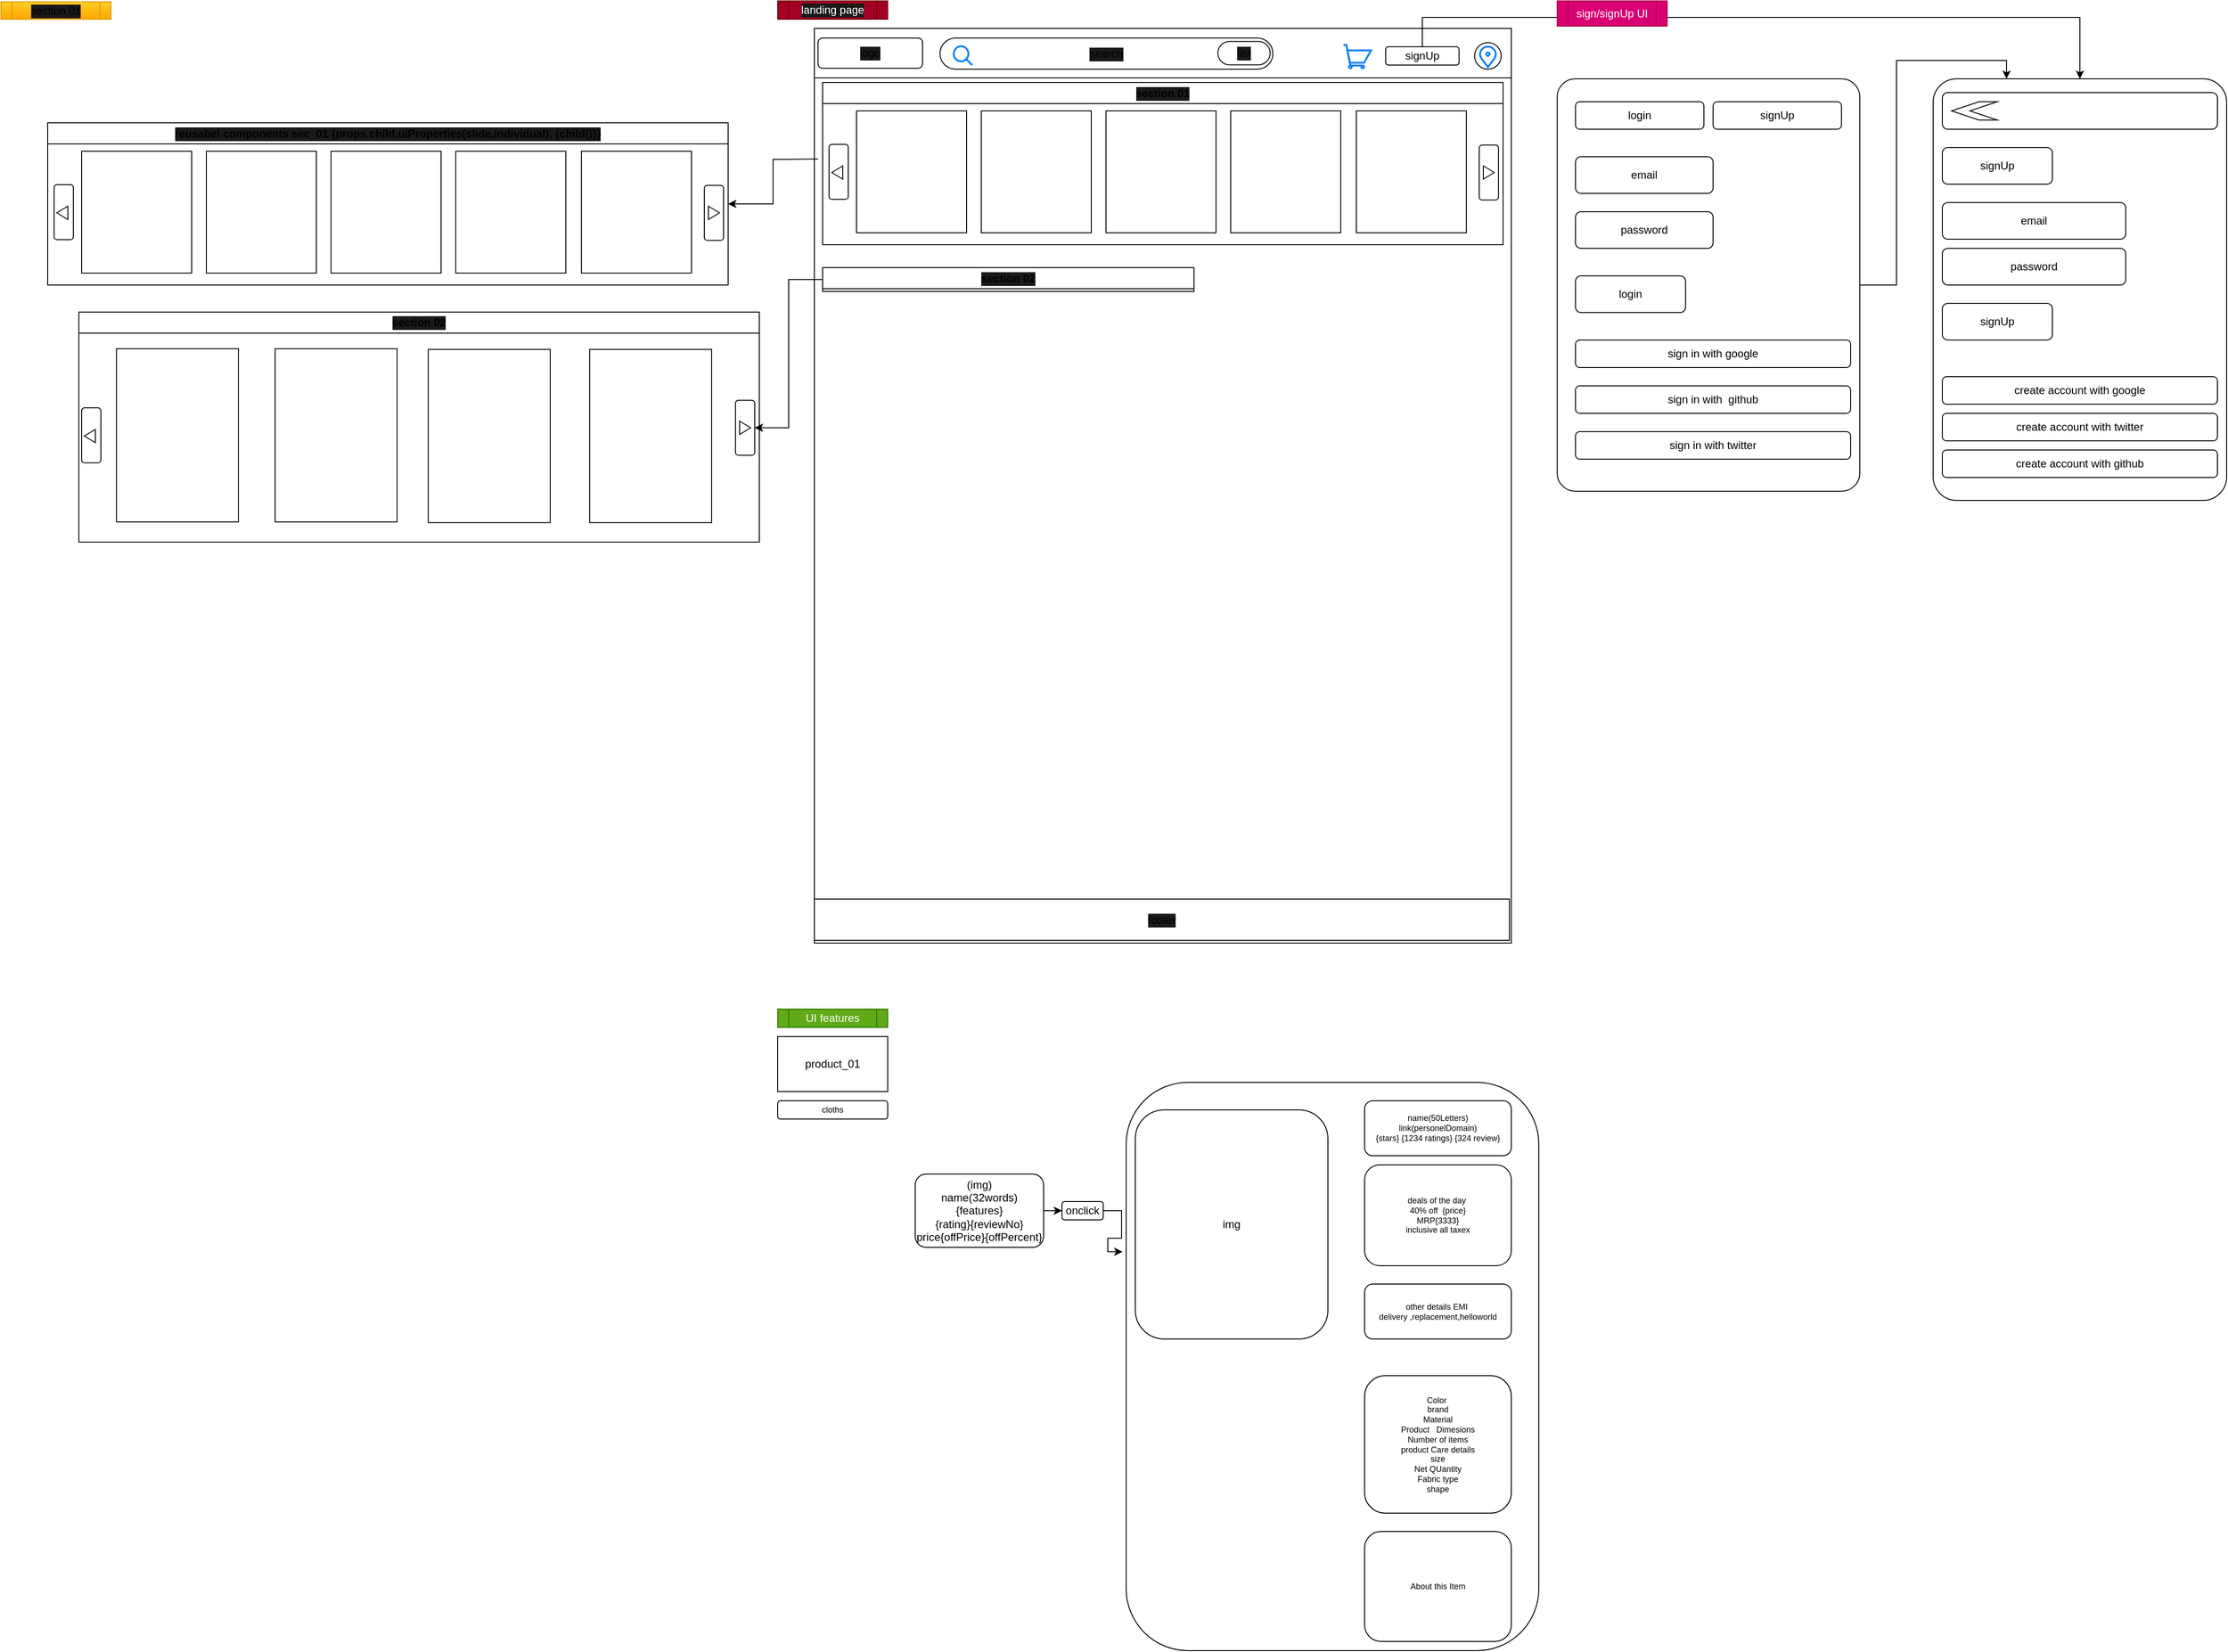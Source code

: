 <mxfile version="20.8.0" type="github">
  <diagram id="0Up1hGtttjpqdvLqP0wH" name="Page-1">
    <mxGraphModel dx="1688" dy="1538" grid="0" gridSize="10" guides="1" tooltips="1" connect="1" arrows="1" fold="1" page="1" pageScale="1" pageWidth="850" pageHeight="1100" math="0" shadow="0">
      <root>
        <mxCell id="0" />
        <mxCell id="1" parent="0" />
        <mxCell id="1N2BxEW2o6z4Im9ej5pz-1" value="product_01" style="rounded=0;whiteSpace=wrap;html=1;" parent="1" vertex="1">
          <mxGeometry y="30" width="120" height="60" as="geometry" />
        </mxCell>
        <mxCell id="1N2BxEW2o6z4Im9ej5pz-22" style="edgeStyle=orthogonalEdgeStyle;rounded=0;orthogonalLoop=1;jettySize=auto;html=1;entryX=0;entryY=0.5;entryDx=0;entryDy=0;" parent="1" source="1N2BxEW2o6z4Im9ej5pz-4" target="1N2BxEW2o6z4Im9ej5pz-17" edge="1">
          <mxGeometry relative="1" as="geometry" />
        </mxCell>
        <mxCell id="1N2BxEW2o6z4Im9ej5pz-4" value="(img)&lt;br&gt;name(32words)&lt;br&gt;{features}&lt;br&gt;{rating}{reviewNo}&lt;br&gt;price{offPrice}{offPercent}&lt;br&gt;" style="rounded=1;whiteSpace=wrap;html=1;" parent="1" vertex="1">
          <mxGeometry x="150" y="180" width="140" height="80" as="geometry" />
        </mxCell>
        <mxCell id="1N2BxEW2o6z4Im9ej5pz-16" value="UI features" style="shape=process;whiteSpace=wrap;html=1;backgroundOutline=1;fillColor=#60a917;fontColor=#ffffff;strokeColor=#2D7600;" parent="1" vertex="1">
          <mxGeometry width="120" height="20" as="geometry" />
        </mxCell>
        <mxCell id="1N2BxEW2o6z4Im9ej5pz-35" style="edgeStyle=orthogonalEdgeStyle;rounded=0;orthogonalLoop=1;jettySize=auto;html=1;exitX=1;exitY=0.5;exitDx=0;exitDy=0;entryX=-0.009;entryY=0.298;entryDx=0;entryDy=0;entryPerimeter=0;fontSize=9;" parent="1" source="1N2BxEW2o6z4Im9ej5pz-17" target="1N2BxEW2o6z4Im9ej5pz-23" edge="1">
          <mxGeometry relative="1" as="geometry" />
        </mxCell>
        <mxCell id="1N2BxEW2o6z4Im9ej5pz-17" value="onclick" style="rounded=1;whiteSpace=wrap;html=1;" parent="1" vertex="1">
          <mxGeometry x="310" y="210" width="45" height="20" as="geometry" />
        </mxCell>
        <mxCell id="1N2BxEW2o6z4Im9ej5pz-23" value="" style="rounded=1;whiteSpace=wrap;html=1;" parent="1" vertex="1">
          <mxGeometry x="380" y="80" width="450" height="620" as="geometry" />
        </mxCell>
        <mxCell id="1N2BxEW2o6z4Im9ej5pz-26" value="img" style="rounded=1;whiteSpace=wrap;html=1;" parent="1" vertex="1">
          <mxGeometry x="390" y="110" width="210" height="250" as="geometry" />
        </mxCell>
        <mxCell id="1N2BxEW2o6z4Im9ej5pz-28" value="name(50Letters)&lt;br&gt;link(personelDomain)&lt;br&gt;{stars} {1234 ratings} {324 review}" style="rounded=1;whiteSpace=wrap;html=1;fontSize=9;" parent="1" vertex="1">
          <mxGeometry x="640" y="100" width="160" height="60" as="geometry" />
        </mxCell>
        <mxCell id="1N2BxEW2o6z4Im9ej5pz-29" value="deals of the day&amp;nbsp;&lt;br&gt;40% off&amp;nbsp; {price}&lt;br&gt;MRP{3333}&lt;br&gt;inclusive all taxex&lt;br&gt;" style="rounded=1;whiteSpace=wrap;html=1;fontSize=9;" parent="1" vertex="1">
          <mxGeometry x="640" y="170" width="160" height="110" as="geometry" />
        </mxCell>
        <mxCell id="1N2BxEW2o6z4Im9ej5pz-31" value="other details EMI&amp;nbsp;&lt;br&gt;delivery ,replacement,helloworld" style="rounded=1;whiteSpace=wrap;html=1;fontSize=9;" parent="1" vertex="1">
          <mxGeometry x="640" y="300" width="160" height="60" as="geometry" />
        </mxCell>
        <mxCell id="1N2BxEW2o6z4Im9ej5pz-34" value="cloths" style="rounded=1;whiteSpace=wrap;html=1;fontSize=9;" parent="1" vertex="1">
          <mxGeometry y="100" width="120" height="20" as="geometry" />
        </mxCell>
        <mxCell id="1N2BxEW2o6z4Im9ej5pz-38" value="Color&amp;nbsp;&lt;br&gt;brand&lt;br&gt;Material&lt;br&gt;Product&amp;nbsp; &amp;nbsp;Dimesions&lt;br&gt;Number of items&lt;br&gt;product Care details&lt;br&gt;size&lt;br&gt;Net QUantity&lt;br&gt;Fabric type&lt;br&gt;&amp;nbsp;shape&amp;nbsp;" style="rounded=1;whiteSpace=wrap;html=1;fontSize=9;" parent="1" vertex="1">
          <mxGeometry x="640" y="400" width="160" height="150" as="geometry" />
        </mxCell>
        <mxCell id="1N2BxEW2o6z4Im9ej5pz-39" value="About this Item" style="rounded=1;whiteSpace=wrap;html=1;fontSize=9;" parent="1" vertex="1">
          <mxGeometry x="640" y="570" width="160" height="120" as="geometry" />
        </mxCell>
        <mxCell id="wYb-rfUJR1zPXeOYWPvG-1" value="" style="rounded=0;whiteSpace=wrap;html=1;" vertex="1" parent="1">
          <mxGeometry x="40" y="-1070" width="760" height="998" as="geometry" />
        </mxCell>
        <mxCell id="wYb-rfUJR1zPXeOYWPvG-2" value="" style="rounded=0;whiteSpace=wrap;html=1;" vertex="1" parent="1">
          <mxGeometry x="40" y="-1070" width="760" height="54" as="geometry" />
        </mxCell>
        <mxCell id="wYb-rfUJR1zPXeOYWPvG-3" value="" style="ellipse;whiteSpace=wrap;html=1;" vertex="1" parent="1">
          <mxGeometry x="760" y="-1054.5" width="29" height="29" as="geometry" />
        </mxCell>
        <mxCell id="wYb-rfUJR1zPXeOYWPvG-64" style="edgeStyle=orthogonalEdgeStyle;rounded=0;orthogonalLoop=1;jettySize=auto;html=1;entryX=0.5;entryY=0;entryDx=0;entryDy=0;" edge="1" parent="1" source="wYb-rfUJR1zPXeOYWPvG-4" target="wYb-rfUJR1zPXeOYWPvG-15">
          <mxGeometry relative="1" as="geometry">
            <Array as="points">
              <mxPoint x="703" y="-1082" />
              <mxPoint x="1420" y="-1082" />
            </Array>
          </mxGeometry>
        </mxCell>
        <mxCell id="wYb-rfUJR1zPXeOYWPvG-4" value="signUp" style="rounded=1;whiteSpace=wrap;html=1;" vertex="1" parent="1">
          <mxGeometry x="663" y="-1050" width="80" height="20" as="geometry" />
        </mxCell>
        <mxCell id="wYb-rfUJR1zPXeOYWPvG-26" style="edgeStyle=orthogonalEdgeStyle;rounded=0;orthogonalLoop=1;jettySize=auto;html=1;entryX=0.25;entryY=0;entryDx=0;entryDy=0;" edge="1" parent="1" source="wYb-rfUJR1zPXeOYWPvG-5" target="wYb-rfUJR1zPXeOYWPvG-15">
          <mxGeometry relative="1" as="geometry" />
        </mxCell>
        <mxCell id="wYb-rfUJR1zPXeOYWPvG-5" value="" style="rounded=1;whiteSpace=wrap;html=1;arcSize=6;" vertex="1" parent="1">
          <mxGeometry x="850" y="-1015" width="330" height="450" as="geometry" />
        </mxCell>
        <mxCell id="wYb-rfUJR1zPXeOYWPvG-6" value="login" style="rounded=1;whiteSpace=wrap;html=1;" vertex="1" parent="1">
          <mxGeometry x="870" y="-990" width="140" height="30" as="geometry" />
        </mxCell>
        <mxCell id="wYb-rfUJR1zPXeOYWPvG-8" value="email" style="rounded=1;whiteSpace=wrap;html=1;" vertex="1" parent="1">
          <mxGeometry x="870" y="-930" width="150" height="40" as="geometry" />
        </mxCell>
        <mxCell id="wYb-rfUJR1zPXeOYWPvG-9" value="password" style="rounded=1;whiteSpace=wrap;html=1;" vertex="1" parent="1">
          <mxGeometry x="870" y="-870" width="150" height="40" as="geometry" />
        </mxCell>
        <mxCell id="wYb-rfUJR1zPXeOYWPvG-10" value="login" style="rounded=1;whiteSpace=wrap;html=1;" vertex="1" parent="1">
          <mxGeometry x="870" y="-800" width="120" height="40" as="geometry" />
        </mxCell>
        <mxCell id="wYb-rfUJR1zPXeOYWPvG-11" value="sign in with google" style="rounded=1;whiteSpace=wrap;html=1;" vertex="1" parent="1">
          <mxGeometry x="870" y="-730" width="300" height="30" as="geometry" />
        </mxCell>
        <mxCell id="wYb-rfUJR1zPXeOYWPvG-12" value="sign in with&amp;nbsp; github" style="rounded=1;whiteSpace=wrap;html=1;" vertex="1" parent="1">
          <mxGeometry x="870" y="-680" width="300" height="30" as="geometry" />
        </mxCell>
        <mxCell id="wYb-rfUJR1zPXeOYWPvG-13" value="sign in with twitter" style="rounded=1;whiteSpace=wrap;html=1;" vertex="1" parent="1">
          <mxGeometry x="870" y="-630" width="300" height="30" as="geometry" />
        </mxCell>
        <mxCell id="wYb-rfUJR1zPXeOYWPvG-14" value="signUp" style="rounded=1;whiteSpace=wrap;html=1;" vertex="1" parent="1">
          <mxGeometry x="1020" y="-990" width="140" height="30" as="geometry" />
        </mxCell>
        <mxCell id="wYb-rfUJR1zPXeOYWPvG-15" value="" style="rounded=1;whiteSpace=wrap;html=1;arcSize=8;" vertex="1" parent="1">
          <mxGeometry x="1260" y="-1015" width="320" height="460" as="geometry" />
        </mxCell>
        <mxCell id="wYb-rfUJR1zPXeOYWPvG-17" value="" style="rounded=1;whiteSpace=wrap;html=1;" vertex="1" parent="1">
          <mxGeometry x="1270" y="-1000" width="300" height="40" as="geometry" />
        </mxCell>
        <mxCell id="wYb-rfUJR1zPXeOYWPvG-18" value="" style="html=1;shadow=0;dashed=0;align=center;verticalAlign=middle;shape=mxgraph.arrows2.arrow;dy=0;dx=30;notch=30;rotation=-180;" vertex="1" parent="1">
          <mxGeometry x="1280" y="-990" width="50" height="20" as="geometry" />
        </mxCell>
        <mxCell id="wYb-rfUJR1zPXeOYWPvG-19" value="signUp" style="rounded=1;whiteSpace=wrap;html=1;" vertex="1" parent="1">
          <mxGeometry x="1270" y="-940" width="120" height="40" as="geometry" />
        </mxCell>
        <mxCell id="wYb-rfUJR1zPXeOYWPvG-20" value="email" style="rounded=1;whiteSpace=wrap;html=1;" vertex="1" parent="1">
          <mxGeometry x="1270" y="-880" width="200" height="40" as="geometry" />
        </mxCell>
        <mxCell id="wYb-rfUJR1zPXeOYWPvG-21" value="password" style="rounded=1;whiteSpace=wrap;html=1;" vertex="1" parent="1">
          <mxGeometry x="1270" y="-830" width="200" height="40" as="geometry" />
        </mxCell>
        <mxCell id="wYb-rfUJR1zPXeOYWPvG-22" value="signUp" style="rounded=1;whiteSpace=wrap;html=1;" vertex="1" parent="1">
          <mxGeometry x="1270" y="-770" width="120" height="40" as="geometry" />
        </mxCell>
        <mxCell id="wYb-rfUJR1zPXeOYWPvG-23" value="create account with github" style="rounded=1;whiteSpace=wrap;html=1;" vertex="1" parent="1">
          <mxGeometry x="1270" y="-610" width="300" height="30" as="geometry" />
        </mxCell>
        <mxCell id="wYb-rfUJR1zPXeOYWPvG-24" value="create account with twitter" style="rounded=1;whiteSpace=wrap;html=1;" vertex="1" parent="1">
          <mxGeometry x="1270" y="-650" width="300" height="30" as="geometry" />
        </mxCell>
        <mxCell id="wYb-rfUJR1zPXeOYWPvG-25" value="create account with google" style="rounded=1;whiteSpace=wrap;html=1;" vertex="1" parent="1">
          <mxGeometry x="1270" y="-690" width="300" height="30" as="geometry" />
        </mxCell>
        <mxCell id="wYb-rfUJR1zPXeOYWPvG-29" value="sign/signUp UI" style="shape=process;whiteSpace=wrap;html=1;backgroundOutline=1;fillColor=#d80073;fontColor=#ffffff;strokeColor=#A50040;" vertex="1" parent="1">
          <mxGeometry x="850" y="-1100" width="120" height="27.5" as="geometry" />
        </mxCell>
        <mxCell id="wYb-rfUJR1zPXeOYWPvG-31" value="landing page" style="shape=process;whiteSpace=wrap;html=1;backgroundOutline=1;labelBackgroundColor=#1A1A1A;fillColor=#a20025;fontColor=#ffffff;strokeColor=#6F0000;" vertex="1" parent="1">
          <mxGeometry y="-1100" width="120" height="20" as="geometry" />
        </mxCell>
        <mxCell id="wYb-rfUJR1zPXeOYWPvG-32" value="search" style="rounded=1;whiteSpace=wrap;html=1;labelBackgroundColor=#1A1A1A;arcSize=50;" vertex="1" parent="1">
          <mxGeometry x="177" y="-1059.5" width="363" height="34" as="geometry" />
        </mxCell>
        <mxCell id="wYb-rfUJR1zPXeOYWPvG-33" value="" style="html=1;verticalLabelPosition=bottom;align=center;labelBackgroundColor=#ffffff;verticalAlign=top;strokeWidth=2;strokeColor=#0080F0;shadow=0;dashed=0;shape=mxgraph.ios7.icons.looking_glass;" vertex="1" parent="1">
          <mxGeometry x="192" y="-1050.5" width="20" height="20.5" as="geometry" />
        </mxCell>
        <mxCell id="wYb-rfUJR1zPXeOYWPvG-34" value="list" style="rounded=1;whiteSpace=wrap;html=1;labelBackgroundColor=#1A1A1A;arcSize=50;" vertex="1" parent="1">
          <mxGeometry x="480" y="-1055.75" width="57" height="25.5" as="geometry" />
        </mxCell>
        <mxCell id="wYb-rfUJR1zPXeOYWPvG-35" value="logo" style="rounded=1;whiteSpace=wrap;html=1;labelBackgroundColor=#1A1A1A;" vertex="1" parent="1">
          <mxGeometry x="44" y="-1059.5" width="114" height="33" as="geometry" />
        </mxCell>
        <mxCell id="wYb-rfUJR1zPXeOYWPvG-36" value="" style="html=1;verticalLabelPosition=bottom;align=center;labelBackgroundColor=#ffffff;verticalAlign=top;strokeWidth=2;strokeColor=#0080F0;shadow=0;dashed=0;shape=mxgraph.ios7.icons.shopping_cart;" vertex="1" parent="1">
          <mxGeometry x="617" y="-1052" width="30" height="25.5" as="geometry" />
        </mxCell>
        <mxCell id="wYb-rfUJR1zPXeOYWPvG-38" value="" style="html=1;verticalLabelPosition=bottom;align=center;labelBackgroundColor=#ffffff;verticalAlign=top;strokeWidth=2;strokeColor=#0080F0;shadow=0;dashed=0;shape=mxgraph.ios7.icons.location;" vertex="1" parent="1">
          <mxGeometry x="765" y="-1050.75" width="19" height="23" as="geometry" />
        </mxCell>
        <mxCell id="wYb-rfUJR1zPXeOYWPvG-62" style="edgeStyle=orthogonalEdgeStyle;rounded=0;orthogonalLoop=1;jettySize=auto;html=1;entryX=1;entryY=0.5;entryDx=0;entryDy=0;" edge="1" parent="1" target="wYb-rfUJR1zPXeOYWPvG-42">
          <mxGeometry relative="1" as="geometry">
            <mxPoint x="44" y="-927.538" as="sourcePoint" />
          </mxGeometry>
        </mxCell>
        <mxCell id="wYb-rfUJR1zPXeOYWPvG-42" value="reusabel components sec_01 {props.child.uiProperties(slide,individual), {child()}}" style="swimlane;whiteSpace=wrap;html=1;labelBackgroundColor=#1A1A1A;" vertex="1" parent="1">
          <mxGeometry x="-796" y="-967" width="742" height="177" as="geometry">
            <mxRectangle x="-777" y="-1003" width="405" height="26" as="alternateBounds" />
          </mxGeometry>
        </mxCell>
        <mxCell id="wYb-rfUJR1zPXeOYWPvG-43" value="" style="rounded=0;whiteSpace=wrap;html=1;labelBackgroundColor=#1A1A1A;" vertex="1" parent="wYb-rfUJR1zPXeOYWPvG-42">
          <mxGeometry x="37" y="31" width="120" height="133" as="geometry" />
        </mxCell>
        <mxCell id="wYb-rfUJR1zPXeOYWPvG-44" value="" style="rounded=0;whiteSpace=wrap;html=1;labelBackgroundColor=#1A1A1A;" vertex="1" parent="wYb-rfUJR1zPXeOYWPvG-42">
          <mxGeometry x="173" y="31" width="120" height="133" as="geometry" />
        </mxCell>
        <mxCell id="wYb-rfUJR1zPXeOYWPvG-45" value="" style="rounded=0;whiteSpace=wrap;html=1;labelBackgroundColor=#1A1A1A;" vertex="1" parent="wYb-rfUJR1zPXeOYWPvG-42">
          <mxGeometry x="309" y="31" width="120" height="133" as="geometry" />
        </mxCell>
        <mxCell id="wYb-rfUJR1zPXeOYWPvG-46" value="" style="rounded=0;whiteSpace=wrap;html=1;labelBackgroundColor=#1A1A1A;" vertex="1" parent="wYb-rfUJR1zPXeOYWPvG-42">
          <mxGeometry x="445" y="31" width="120" height="133" as="geometry" />
        </mxCell>
        <mxCell id="wYb-rfUJR1zPXeOYWPvG-47" value="" style="rounded=0;whiteSpace=wrap;html=1;labelBackgroundColor=#1A1A1A;" vertex="1" parent="wYb-rfUJR1zPXeOYWPvG-42">
          <mxGeometry x="582" y="31" width="120" height="133" as="geometry" />
        </mxCell>
        <mxCell id="wYb-rfUJR1zPXeOYWPvG-54" value="" style="rounded=1;whiteSpace=wrap;html=1;labelBackgroundColor=#1A1A1A;" vertex="1" parent="wYb-rfUJR1zPXeOYWPvG-42">
          <mxGeometry x="7" y="67.5" width="21" height="60" as="geometry" />
        </mxCell>
        <mxCell id="wYb-rfUJR1zPXeOYWPvG-55" value="" style="html=1;shadow=0;dashed=0;align=center;verticalAlign=middle;shape=mxgraph.arrows2.arrow;dy=0;dx=30;notch=0;labelBackgroundColor=#1A1A1A;rotation=-180;" vertex="1" parent="wYb-rfUJR1zPXeOYWPvG-42">
          <mxGeometry x="10" y="91" width="12" height="14.5" as="geometry" />
        </mxCell>
        <mxCell id="wYb-rfUJR1zPXeOYWPvG-57" value="" style="rounded=1;whiteSpace=wrap;html=1;labelBackgroundColor=#1A1A1A;" vertex="1" parent="wYb-rfUJR1zPXeOYWPvG-42">
          <mxGeometry x="716" y="68.25" width="21" height="60" as="geometry" />
        </mxCell>
        <mxCell id="wYb-rfUJR1zPXeOYWPvG-58" value="" style="html=1;shadow=0;dashed=0;align=center;verticalAlign=middle;shape=mxgraph.arrows2.arrow;dy=0;dx=30;notch=0;labelBackgroundColor=#1A1A1A;rotation=0;" vertex="1" parent="wYb-rfUJR1zPXeOYWPvG-42">
          <mxGeometry x="720.5" y="91" width="12" height="14.5" as="geometry" />
        </mxCell>
        <mxCell id="wYb-rfUJR1zPXeOYWPvG-61" value="section 01" style="shape=process;whiteSpace=wrap;html=1;backgroundOutline=1;labelBackgroundColor=#1A1A1A;fillColor=#ffcd28;gradientColor=#ffa500;strokeColor=#d79b00;" vertex="1" parent="1">
          <mxGeometry x="-847" y="-1099" width="120" height="19" as="geometry" />
        </mxCell>
        <mxCell id="wYb-rfUJR1zPXeOYWPvG-88" value="footer" style="rounded=0;whiteSpace=wrap;html=1;labelBackgroundColor=#1A1A1A;" vertex="1" parent="1">
          <mxGeometry x="40" y="-120" width="758" height="45" as="geometry" />
        </mxCell>
        <mxCell id="wYb-rfUJR1zPXeOYWPvG-97" value="section 01" style="swimlane;whiteSpace=wrap;html=1;labelBackgroundColor=#1A1A1A;" vertex="1" parent="1">
          <mxGeometry x="49" y="-1011" width="742" height="177" as="geometry">
            <mxRectangle x="49" y="-1011" width="405" height="26" as="alternateBounds" />
          </mxGeometry>
        </mxCell>
        <mxCell id="wYb-rfUJR1zPXeOYWPvG-98" value="" style="rounded=0;whiteSpace=wrap;html=1;labelBackgroundColor=#1A1A1A;" vertex="1" parent="wYb-rfUJR1zPXeOYWPvG-97">
          <mxGeometry x="37" y="31" width="120" height="133" as="geometry" />
        </mxCell>
        <mxCell id="wYb-rfUJR1zPXeOYWPvG-99" value="" style="rounded=0;whiteSpace=wrap;html=1;labelBackgroundColor=#1A1A1A;" vertex="1" parent="wYb-rfUJR1zPXeOYWPvG-97">
          <mxGeometry x="173" y="31" width="120" height="133" as="geometry" />
        </mxCell>
        <mxCell id="wYb-rfUJR1zPXeOYWPvG-100" value="" style="rounded=0;whiteSpace=wrap;html=1;labelBackgroundColor=#1A1A1A;" vertex="1" parent="wYb-rfUJR1zPXeOYWPvG-97">
          <mxGeometry x="309" y="31" width="120" height="133" as="geometry" />
        </mxCell>
        <mxCell id="wYb-rfUJR1zPXeOYWPvG-101" value="" style="rounded=0;whiteSpace=wrap;html=1;labelBackgroundColor=#1A1A1A;" vertex="1" parent="wYb-rfUJR1zPXeOYWPvG-97">
          <mxGeometry x="445" y="31" width="120" height="133" as="geometry" />
        </mxCell>
        <mxCell id="wYb-rfUJR1zPXeOYWPvG-102" value="" style="rounded=0;whiteSpace=wrap;html=1;labelBackgroundColor=#1A1A1A;" vertex="1" parent="wYb-rfUJR1zPXeOYWPvG-97">
          <mxGeometry x="582" y="31" width="120" height="133" as="geometry" />
        </mxCell>
        <mxCell id="wYb-rfUJR1zPXeOYWPvG-103" value="" style="rounded=1;whiteSpace=wrap;html=1;labelBackgroundColor=#1A1A1A;" vertex="1" parent="wYb-rfUJR1zPXeOYWPvG-97">
          <mxGeometry x="7" y="67.5" width="21" height="60" as="geometry" />
        </mxCell>
        <mxCell id="wYb-rfUJR1zPXeOYWPvG-104" value="" style="html=1;shadow=0;dashed=0;align=center;verticalAlign=middle;shape=mxgraph.arrows2.arrow;dy=0;dx=30;notch=0;labelBackgroundColor=#1A1A1A;rotation=-180;" vertex="1" parent="wYb-rfUJR1zPXeOYWPvG-97">
          <mxGeometry x="10" y="91" width="12" height="14.5" as="geometry" />
        </mxCell>
        <mxCell id="wYb-rfUJR1zPXeOYWPvG-105" value="" style="rounded=1;whiteSpace=wrap;html=1;labelBackgroundColor=#1A1A1A;" vertex="1" parent="wYb-rfUJR1zPXeOYWPvG-97">
          <mxGeometry x="716" y="68.25" width="21" height="60" as="geometry" />
        </mxCell>
        <mxCell id="wYb-rfUJR1zPXeOYWPvG-106" value="" style="html=1;shadow=0;dashed=0;align=center;verticalAlign=middle;shape=mxgraph.arrows2.arrow;dy=0;dx=30;notch=0;labelBackgroundColor=#1A1A1A;rotation=0;" vertex="1" parent="wYb-rfUJR1zPXeOYWPvG-97">
          <mxGeometry x="720.5" y="91" width="12" height="14.5" as="geometry" />
        </mxCell>
        <mxCell id="wYb-rfUJR1zPXeOYWPvG-132" style="edgeStyle=orthogonalEdgeStyle;rounded=0;orthogonalLoop=1;jettySize=auto;html=1;entryX=1;entryY=0.5;entryDx=0;entryDy=0;" edge="1" parent="1" source="wYb-rfUJR1zPXeOYWPvG-107" target="wYb-rfUJR1zPXeOYWPvG-126">
          <mxGeometry relative="1" as="geometry" />
        </mxCell>
        <mxCell id="wYb-rfUJR1zPXeOYWPvG-107" value="section 02" style="swimlane;whiteSpace=wrap;html=1;labelBackgroundColor=#1A1A1A;" vertex="1" collapsed="1" parent="1">
          <mxGeometry x="49" y="-809" width="405" height="26" as="geometry">
            <mxRectangle x="49" y="-809" width="742" height="251" as="alternateBounds" />
          </mxGeometry>
        </mxCell>
        <mxCell id="wYb-rfUJR1zPXeOYWPvG-113" value="" style="rounded=1;whiteSpace=wrap;html=1;labelBackgroundColor=#1A1A1A;" vertex="1" parent="wYb-rfUJR1zPXeOYWPvG-107">
          <mxGeometry x="3" y="104.5" width="21" height="60" as="geometry" />
        </mxCell>
        <mxCell id="wYb-rfUJR1zPXeOYWPvG-114" value="" style="html=1;shadow=0;dashed=0;align=center;verticalAlign=middle;shape=mxgraph.arrows2.arrow;dy=0;dx=30;notch=0;labelBackgroundColor=#1A1A1A;rotation=-180;" vertex="1" parent="wYb-rfUJR1zPXeOYWPvG-107">
          <mxGeometry x="6" y="128" width="12" height="14.5" as="geometry" />
        </mxCell>
        <mxCell id="wYb-rfUJR1zPXeOYWPvG-115" value="" style="rounded=1;whiteSpace=wrap;html=1;labelBackgroundColor=#1A1A1A;" vertex="1" parent="wYb-rfUJR1zPXeOYWPvG-107">
          <mxGeometry x="716" y="96.25" width="21" height="60" as="geometry" />
        </mxCell>
        <mxCell id="wYb-rfUJR1zPXeOYWPvG-116" value="" style="html=1;shadow=0;dashed=0;align=center;verticalAlign=middle;shape=mxgraph.arrows2.arrow;dy=0;dx=30;notch=0;labelBackgroundColor=#1A1A1A;rotation=0;" vertex="1" parent="wYb-rfUJR1zPXeOYWPvG-107">
          <mxGeometry x="720.5" y="119" width="12" height="14.5" as="geometry" />
        </mxCell>
        <mxCell id="wYb-rfUJR1zPXeOYWPvG-117" value="" style="rounded=0;whiteSpace=wrap;html=1;labelBackgroundColor=#1A1A1A;" vertex="1" parent="wYb-rfUJR1zPXeOYWPvG-107">
          <mxGeometry x="41" y="40" width="133" height="189" as="geometry" />
        </mxCell>
        <mxCell id="wYb-rfUJR1zPXeOYWPvG-118" value="" style="rounded=0;whiteSpace=wrap;html=1;labelBackgroundColor=#1A1A1A;" vertex="1" parent="wYb-rfUJR1zPXeOYWPvG-107">
          <mxGeometry x="214" y="40" width="133" height="189" as="geometry" />
        </mxCell>
        <mxCell id="wYb-rfUJR1zPXeOYWPvG-120" value="" style="rounded=0;whiteSpace=wrap;html=1;labelBackgroundColor=#1A1A1A;" vertex="1" parent="wYb-rfUJR1zPXeOYWPvG-107">
          <mxGeometry x="557" y="40.75" width="133" height="189" as="geometry" />
        </mxCell>
        <mxCell id="wYb-rfUJR1zPXeOYWPvG-121" value="" style="rounded=0;whiteSpace=wrap;html=1;labelBackgroundColor=#1A1A1A;" vertex="1" parent="wYb-rfUJR1zPXeOYWPvG-107">
          <mxGeometry x="381" y="40.75" width="133" height="189" as="geometry" />
        </mxCell>
        <mxCell id="wYb-rfUJR1zPXeOYWPvG-123" value="section 02" style="swimlane;whiteSpace=wrap;html=1;labelBackgroundColor=#1A1A1A;" vertex="1" parent="1">
          <mxGeometry x="-762" y="-760.5" width="742" height="251" as="geometry">
            <mxRectangle x="49" y="-809" width="405" height="26" as="alternateBounds" />
          </mxGeometry>
        </mxCell>
        <mxCell id="wYb-rfUJR1zPXeOYWPvG-124" value="" style="rounded=1;whiteSpace=wrap;html=1;labelBackgroundColor=#1A1A1A;" vertex="1" parent="wYb-rfUJR1zPXeOYWPvG-123">
          <mxGeometry x="3" y="104.5" width="21" height="60" as="geometry" />
        </mxCell>
        <mxCell id="wYb-rfUJR1zPXeOYWPvG-125" value="" style="html=1;shadow=0;dashed=0;align=center;verticalAlign=middle;shape=mxgraph.arrows2.arrow;dy=0;dx=30;notch=0;labelBackgroundColor=#1A1A1A;rotation=-180;" vertex="1" parent="wYb-rfUJR1zPXeOYWPvG-123">
          <mxGeometry x="6" y="128" width="12" height="14.5" as="geometry" />
        </mxCell>
        <mxCell id="wYb-rfUJR1zPXeOYWPvG-126" value="" style="rounded=1;whiteSpace=wrap;html=1;labelBackgroundColor=#1A1A1A;" vertex="1" parent="wYb-rfUJR1zPXeOYWPvG-123">
          <mxGeometry x="716" y="96.25" width="21" height="60" as="geometry" />
        </mxCell>
        <mxCell id="wYb-rfUJR1zPXeOYWPvG-127" value="" style="html=1;shadow=0;dashed=0;align=center;verticalAlign=middle;shape=mxgraph.arrows2.arrow;dy=0;dx=30;notch=0;labelBackgroundColor=#1A1A1A;rotation=0;" vertex="1" parent="wYb-rfUJR1zPXeOYWPvG-123">
          <mxGeometry x="720.5" y="119" width="12" height="14.5" as="geometry" />
        </mxCell>
        <mxCell id="wYb-rfUJR1zPXeOYWPvG-128" value="" style="rounded=0;whiteSpace=wrap;html=1;labelBackgroundColor=#1A1A1A;" vertex="1" parent="wYb-rfUJR1zPXeOYWPvG-123">
          <mxGeometry x="41" y="40" width="133" height="189" as="geometry" />
        </mxCell>
        <mxCell id="wYb-rfUJR1zPXeOYWPvG-129" value="" style="rounded=0;whiteSpace=wrap;html=1;labelBackgroundColor=#1A1A1A;" vertex="1" parent="wYb-rfUJR1zPXeOYWPvG-123">
          <mxGeometry x="214" y="40" width="133" height="189" as="geometry" />
        </mxCell>
        <mxCell id="wYb-rfUJR1zPXeOYWPvG-130" value="" style="rounded=0;whiteSpace=wrap;html=1;labelBackgroundColor=#1A1A1A;" vertex="1" parent="wYb-rfUJR1zPXeOYWPvG-123">
          <mxGeometry x="557" y="40.75" width="133" height="189" as="geometry" />
        </mxCell>
        <mxCell id="wYb-rfUJR1zPXeOYWPvG-131" value="" style="rounded=0;whiteSpace=wrap;html=1;labelBackgroundColor=#1A1A1A;" vertex="1" parent="wYb-rfUJR1zPXeOYWPvG-123">
          <mxGeometry x="381" y="40.75" width="133" height="189" as="geometry" />
        </mxCell>
      </root>
    </mxGraphModel>
  </diagram>
</mxfile>
